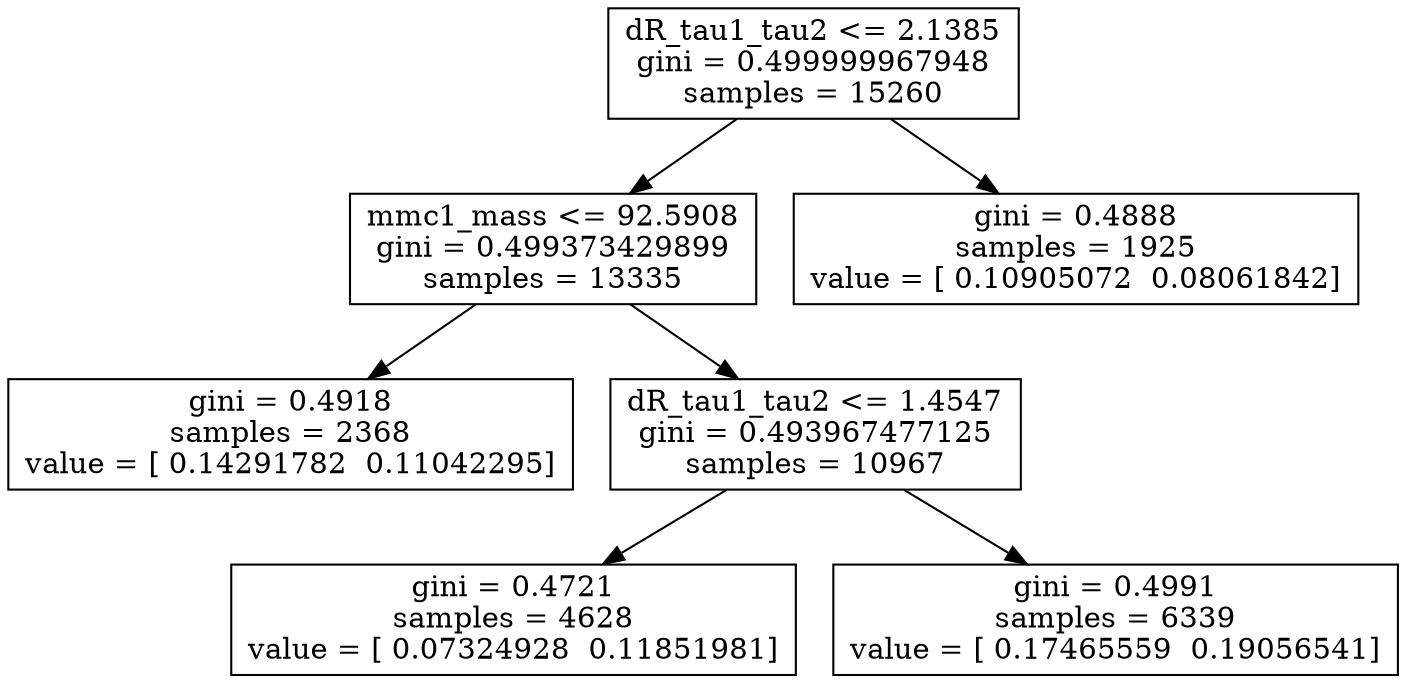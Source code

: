 digraph Tree {
0 [label="dR_tau1_tau2 <= 2.1385\ngini = 0.499999967948\nsamples = 15260", shape="box"] ;
1 [label="mmc1_mass <= 92.5908\ngini = 0.499373429899\nsamples = 13335", shape="box"] ;
0 -> 1 ;
2 [label="gini = 0.4918\nsamples = 2368\nvalue = [ 0.14291782  0.11042295]", shape="box"] ;
1 -> 2 ;
3 [label="dR_tau1_tau2 <= 1.4547\ngini = 0.493967477125\nsamples = 10967", shape="box"] ;
1 -> 3 ;
4 [label="gini = 0.4721\nsamples = 4628\nvalue = [ 0.07324928  0.11851981]", shape="box"] ;
3 -> 4 ;
5 [label="gini = 0.4991\nsamples = 6339\nvalue = [ 0.17465559  0.19056541]", shape="box"] ;
3 -> 5 ;
6 [label="gini = 0.4888\nsamples = 1925\nvalue = [ 0.10905072  0.08061842]", shape="box"] ;
0 -> 6 ;
}